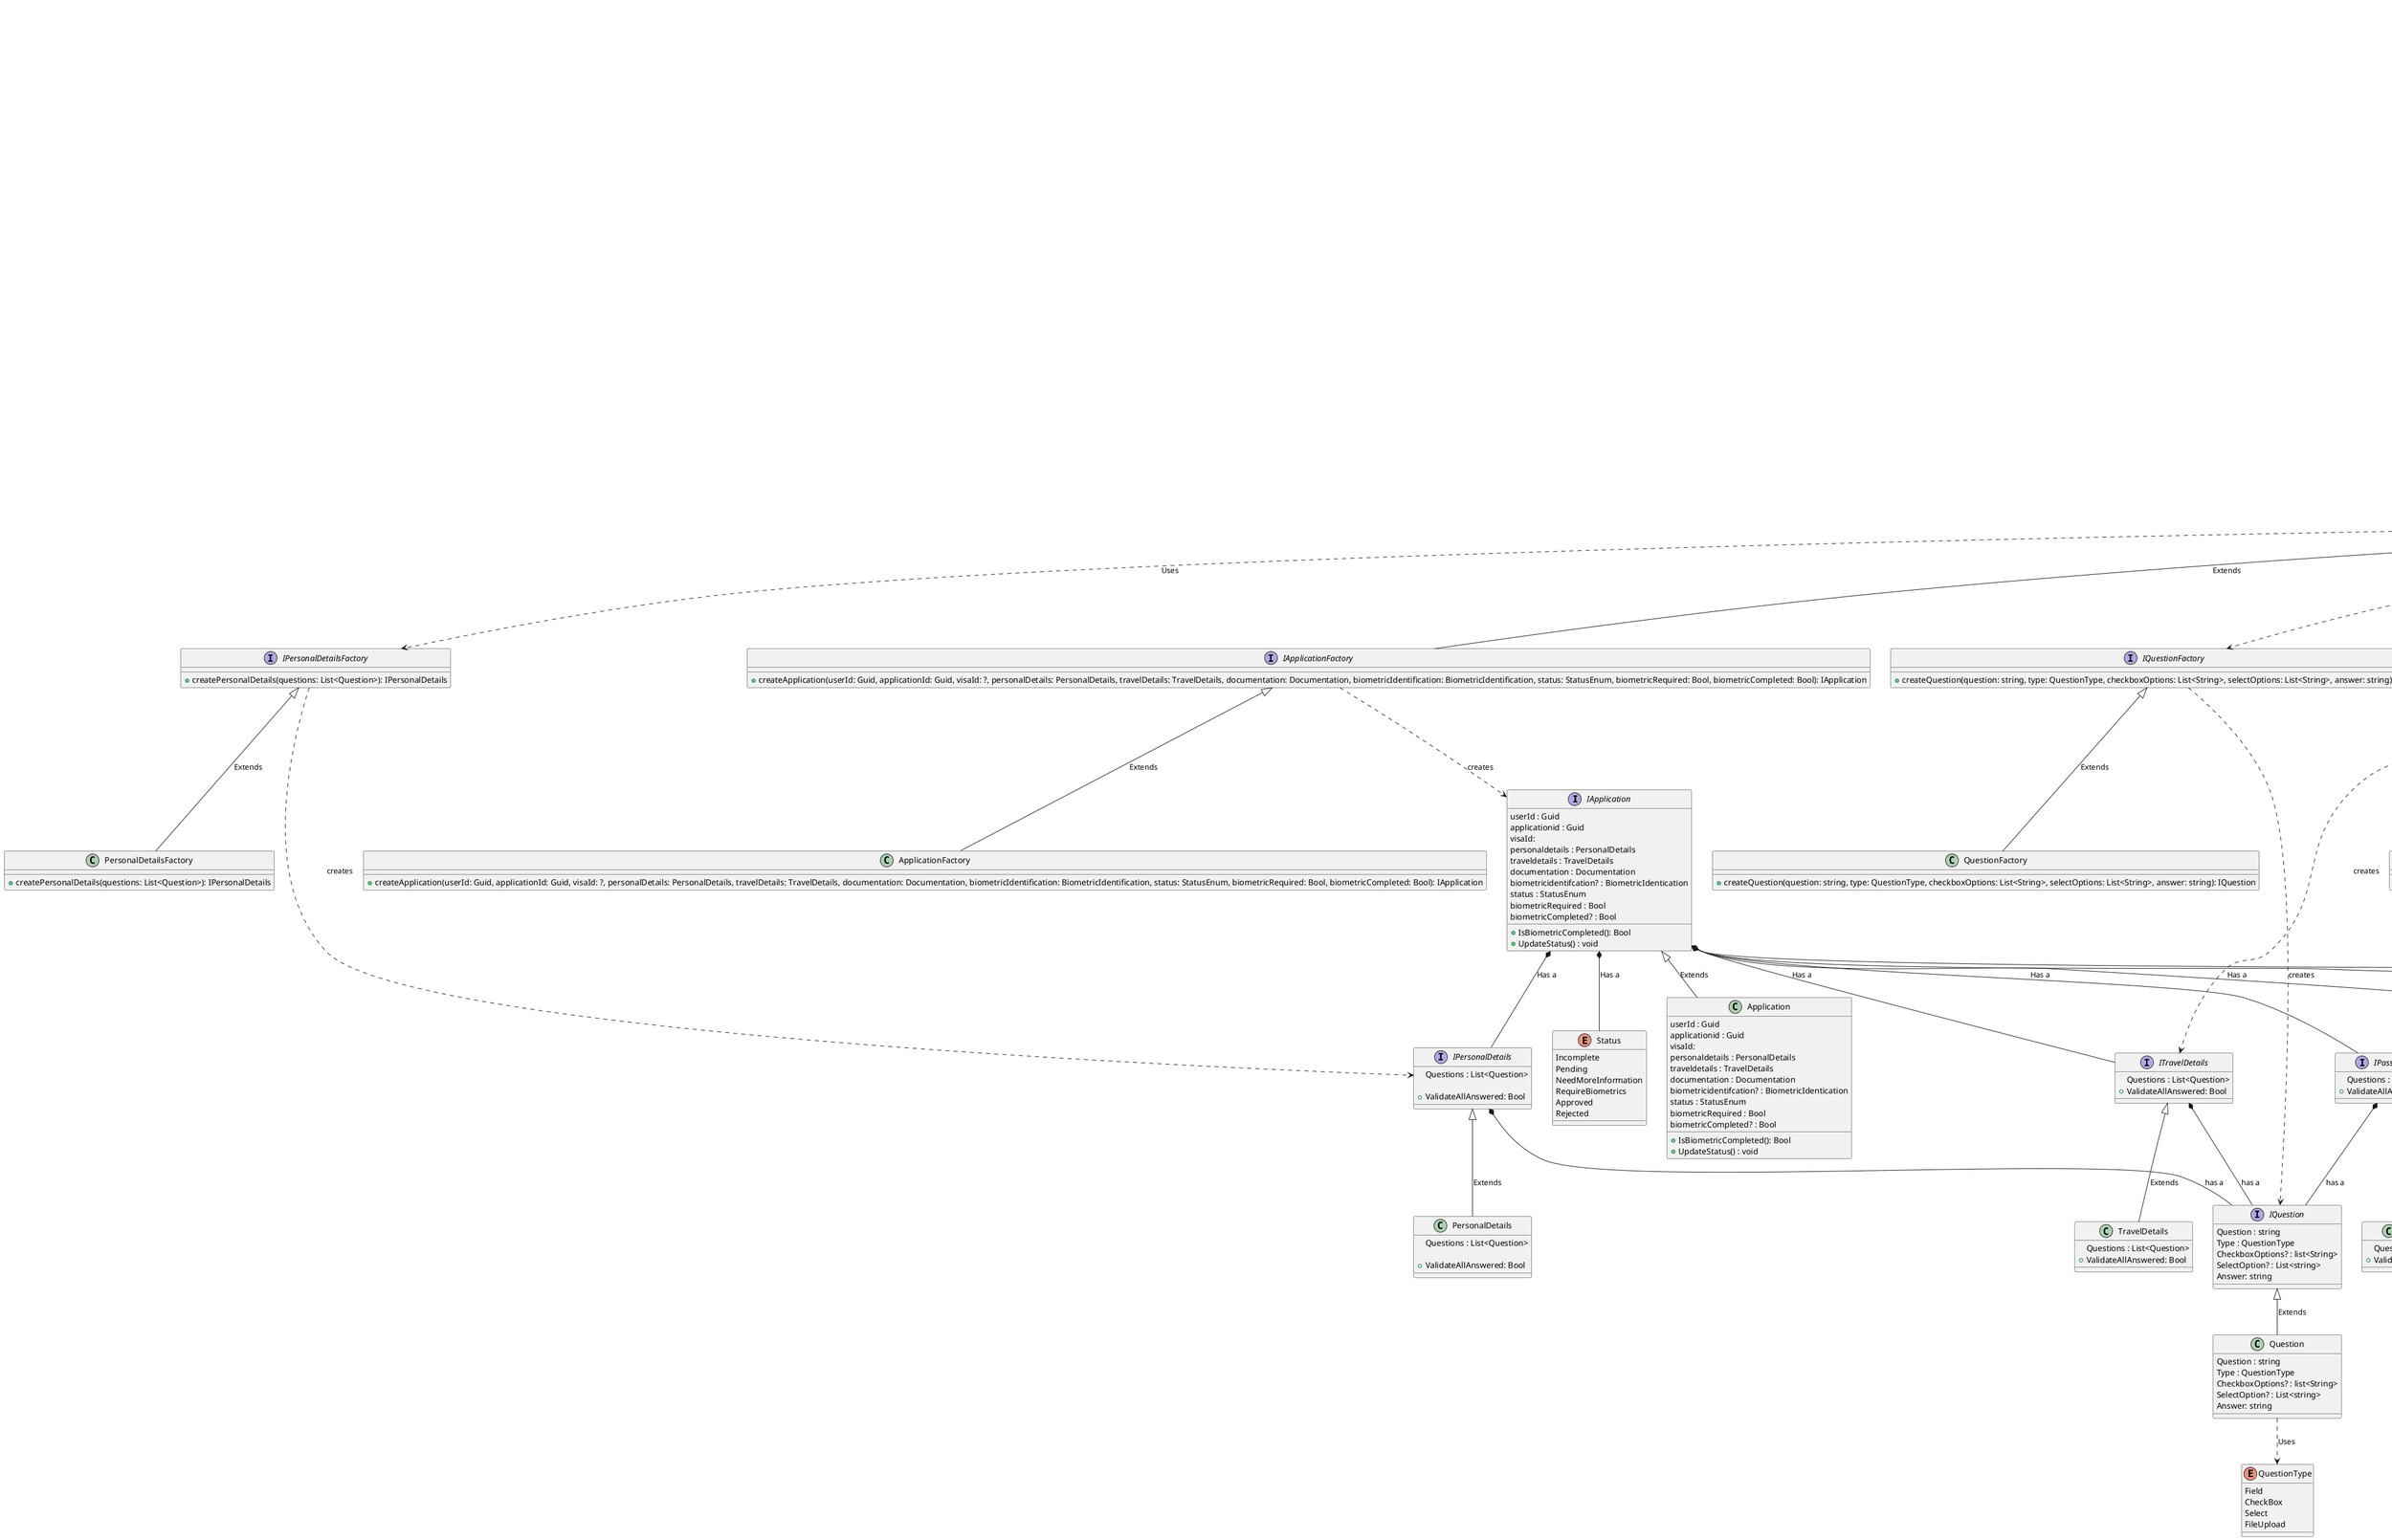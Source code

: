 @startuml

interface IApplication {
    userId : Guid
    applicationid : Guid
    visaId:
    personaldetails : PersonalDetails
    traveldetails : TravelDetails
    documentation : Documentation
    biometricidentifcation? : BiometricIdentication
    status : StatusEnum
    biometricRequired : Bool
    biometricCompleted? : Bool
    
    +IsBiometricCompleted(): Bool
    +UpdateStatus() : void
}

interface IPersonalDetails{
    Questions : List<Question>

    +ValidateAllAnswered: Bool
}

interface ITravelDetails{
    Questions : List<Question>
    +ValidateAllAnswered: Bool
}

interface IPassportDetails{
    Questions : List<Question>
    +ValidateAllAnswered: Bool
}

interface IDocumentationDetails{
    Documentation : List<DocumentationData>
    +ValidateDocumentationIsSubmitted: Bool
}


interface IBiometricIdentification{

}

interface IAdditionalInformation {

}

interface IQuestion{
    Question : string
    Type : QuestionType
    CheckboxOptions? : list<String>
    SelectOption? : List<string>
    Answer: string
}

interface IDocumentationData{
    Documnetation : string
    docName: string
    docData: Byte[] 

    +SaveDoc(docname, docpath)
}

class Application {
    userId : Guid
    applicationid : Guid
    visaId:
    personaldetails : PersonalDetails
    traveldetails : TravelDetails
    documentation : Documentation
    biometricidentifcation? : BiometricIdentication
    status : StatusEnum
    biometricRequired : Bool
    biometricCompleted? : Bool
    
    +IsBiometricCompleted(): Bool
    +UpdateStatus() : void
}

class PersonalDetails{
    Questions : List<Question>

    +ValidateAllAnswered: Bool
}

class TravelDetails{
    Questions : List<Question>
    +ValidateAllAnswered: Bool
}

class PassportDetails{
    Questions : List<Question>
    +ValidateAllAnswered: Bool
}

class DocumentationDetails{
    Documentation : List<DocumentationData>
    +ValidateDocumentationIsSubmitted: Bool
}


class BiometricIdentification{

}

class AdditionalInformation {

}

class Question{
    Question : string
    Type : QuestionType
    CheckboxOptions? : list<String>
    SelectOption? : List<string>
    Answer: string
}

class DocumentationData{
    Documnetation : string
    docName: string
    docData: Byte[] 

    +SaveDoc(docname, docpath)
}

enum QuestionType{
    Field
    CheckBox
    Select
    FileUpload
}

enum Status{
    Incomplete
    Pending
    NeedMoreInformation
    RequireBiometrics
    Approved
    Rejected
}

IApplication <|-- Application : Extends
IPassportDetails <|-- PassportDetails : Extends
ITravelDetails <|-- TravelDetails : Extends
IPersonalDetails <|-- PersonalDetails : Extends
IDocumentationData <|-- DocumentationData : Extends
IDocumentationDetails <|-- DocumentationDetails : Extends
IQuestion <|-- Question : Extends
IBiometricIdentification <|-- BiometricIdentification : Extends
IAdditionalInformation <|-- AdditionalInformation : Extends
Question ..> QuestionType: Uses 


IApplication *-- IPassportDetails : Has a
IApplication *-- ITravelDetails : Has a
IApplication *-- IPersonalDetails : Has a
IApplication *-- IDocumentationDetails : Has a
IApplication *-- IBiometricIdentification : Has a
IApplication *-- IAdditionalInformation : Has a
IApplication *-- Status : Has a

ITravelDetails *-- IQuestion : has a
IPassportDetails *-- IQuestion : has a
IPersonalDetails *-- IQuestion: has a
IDocumentationDetails *-- IDocumentationData : has a

class ApplicationFactory {
    +createApplication(userId: Guid, applicationId: Guid, visaId: ?, personalDetails: PersonalDetails, travelDetails: TravelDetails, documentation: Documentation, biometricIdentification: BiometricIdentification, status: StatusEnum, biometricRequired: Bool, biometricCompleted: Bool): IApplication
}

class PersonalDetailsFactory {
    +createPersonalDetails(questions: List<Question>): IPersonalDetails
}

class TravelDetailsFactory {
    +createTravelDetails(questions: List<Question>): ITravelDetails
}

class PassportDetailsFactory {
    +createPassportDetails(questions: List<Question>): IPassportDetails
}

class DocumentationDetailsFactory {
    +createDocumentationDetails(documentation: List<DocumentationData>): IDocumentationDetails
}

class BiometricIdentificationFactory {
    +createBiometricIdentification(): IBiometricIdentification
}

class AdditionalInformationFactory {
    +createAdditionalInformation(): IAdditionalInformation
}

class QuestionFactory {
    +createQuestion(question: string, type: QuestionType, checkboxOptions: List<String>, selectOptions: List<String>, answer: string): IQuestion
}

class DocumentationDataFactory {
    +createDocumentationData(documentation: string, docName: string, docData: Byte[]): IDocumentationData
}

interface IApplicationFactory {
    +createApplication(userId: Guid, applicationId: Guid, visaId: ?, personalDetails: PersonalDetails, travelDetails: TravelDetails, documentation: Documentation, biometricIdentification: BiometricIdentification, status: StatusEnum, biometricRequired: Bool, biometricCompleted: Bool): IApplication
}

interface IPersonalDetailsFactory {
    +createPersonalDetails(questions: List<Question>): IPersonalDetails
}

interface ITravelDetailsFactory {
    +createTravelDetails(questions: List<Question>): ITravelDetails
}

interface IPassportDetailsFactory {
    +createPassportDetails(questions: List<Question>): IPassportDetails
}

interface IDocumentationDetailsFactory {
    +createDocumentationDetails(documentation: List<DocumentationData>): IDocumentationDetails
}

interface IBiometricIdentificationFactory {
    +createBiometricIdentification(): IBiometricIdentification
}

interface IAdditionalInformationFactory {
    +createAdditionalInformation(): IAdditionalInformation
}

interface IQuestionFactory {
    +createQuestion(question: string, type: QuestionType, checkboxOptions: List<String>, selectOptions: List<String>, answer: string): IQuestion
}

interface IDocumentationDataFactory {
    +createDocumentationData(documentation: string, docName: string, docData: Byte[]): IDocumentationData
}

IApplicationFactory <|-- ApplicationFactory : Extends
IPersonalDetailsFactory <|-- PersonalDetailsFactory : Extends
ITravelDetailsFactory <|-- TravelDetailsFactory : Extends
IPassportDetailsFactory <|-- PassportDetailsFactory : Extends
IDocumentationDetailsFactory <|-- DocumentationDetailsFactory : Extends
IBiometricIdentificationFactory <|-- BiometricIdentificationFactory : Extends
IAdditionalInformationFactory <|-- AdditionalInformationFactory : Extends
IQuestionFactory <|-- QuestionFactory : Extends
IDocumentationDataFactory <|-- DocumentationDataFactory : Extends

IApplicationFactory ..> IApplication : creates
IPersonalDetailsFactory ..> IPersonalDetails  : creates
ITravelDetailsFactory ..> ITravelDetails : creates
IPassportDetailsFactory ..> IPassportDetails : creates
IDocumentationDetailsFactory ..> IDocumentationDetails  : creates
IBiometricIdentificationFactory ..> IBiometricIdentification : creates
IAdditionalInformationFactory ..> IAdditionalInformation  : creates
IQuestionFactory ..> IQuestion  : creates
IDocumentationDataFactory ..> IDocumentationData  : creates

interface IApplicationMapper{
+ApplicationDocument ToApplicationDocument(IApplication application);
+IApplication ToApplication(ApplicationDocument application);
}

class ApplicationMapper {
  +ToApplicationDocument(IApplication application): ApplicationDocument
  +ToApplication(ApplicationDocument doc): IApplication
  -ToPersonalDetailsDocument(IPersonalDetails personalDetails): PersonalDetailsDocument
  -ToTravelDetailsDocument(ITravelDetails travelDetails): TravelDetailsDocument
  -ToPassportDetailsDocument(IPassportDetails passportDetails): PassportDetailsDocument
  -ToDocumentationDocument(IDocumentation documentation): DocumentationDocument
  -ToIBiometricIdentificationDocument(IBiometricIdentification biometricIdentification): BiometricIdentificationDocument
  -ToPassportDetails(PassportDetailsDocument passportDetails): PassportDetails
  -ToPersonalDetails(PersonalDetailsDocument personalDetails): PersonalDetails
  -ToQuestion(QuestionDocument question): Question
  -ToTravelDetails(TravelDetailsDocument travelDetails): TravelDetails
}

IApplicationMapper <|-- ApplicationMapper : Extends
IApplicationMapper <|-- IApplicationFactory : Extends
IApplicationMapper ..> IPersonalDetailsFactory: Uses
IApplicationMapper ..> ITravelDetailsFactory: Uses
IApplicationMapper ..> IPassportDetailsFactory: Uses
IApplicationMapper ..> IQuestionFactory: Uses
IApplicationMapper ..> IDocumentationDetailsFactory: Uses
IApplicationMapper ..> IDocumentationDataFactory
IApplicationMapper ..> IBiometricIdentificationFactory: Uses
IApplicationMapper ..> IAdditionalInformationFactory: Uses

interface IVisaIntegrationService {
    +GetSuggestion(destination: string, reason: string, countryOfOrgin: string): Task<IVisa?>
    +FindCountriesVisas(country: string, countryOfOrgin: string): Task<List<IVisa>?>
    +GetVisa(id: string): Task<IVisa?>
    +GetApplication(visaId: string): Task<IApplication?> "Wont be used here"
}

class VisaIntegrationService {
    +GetSuggestion(destination: string, reason: string, countryOfOrgin: string): Task<IVisa?>
    +FindCountriesVisas(country: string, countryOfOrgin: string): Task<List<IVisa>?>
    +GetVisa(id: string): Task<IVisa?>
    +GetApplication(visaId: string): Task<IApplication?> "Wont be used here"
}

IVisaIntegrationService <|-- VisaIntegrationService : Extends
VisaIntegrationService ..> IApplicationMapper : uses

Class ApplicationController{
    +GetApplication()
}

Interface IQuery{
}

Interface IQueryHandler{
+HandleAsync(TQuery query, CancellationToken cancellationToken = default) : Task<TResult>
}

IQueryHandler ..> IQuery: uses

Class GetApplicationByVisaId {
+string Id
}

IQuery<|-- GetApplicationByVisaId : Extends

ApplicationController ..> IQueryHandler : uses

class ApplicationForVisaServiceHandler{
+HandleAsync(TQuery query, CancellationToken cancellationToken = default) : Task<ApplicationDto>
}

IQueryHandler <|-- ApplicationForVisaServiceHandler : Extends
ApplicationForVisaServiceHandler ..> IVisaIntegrationService : uses
@enduml